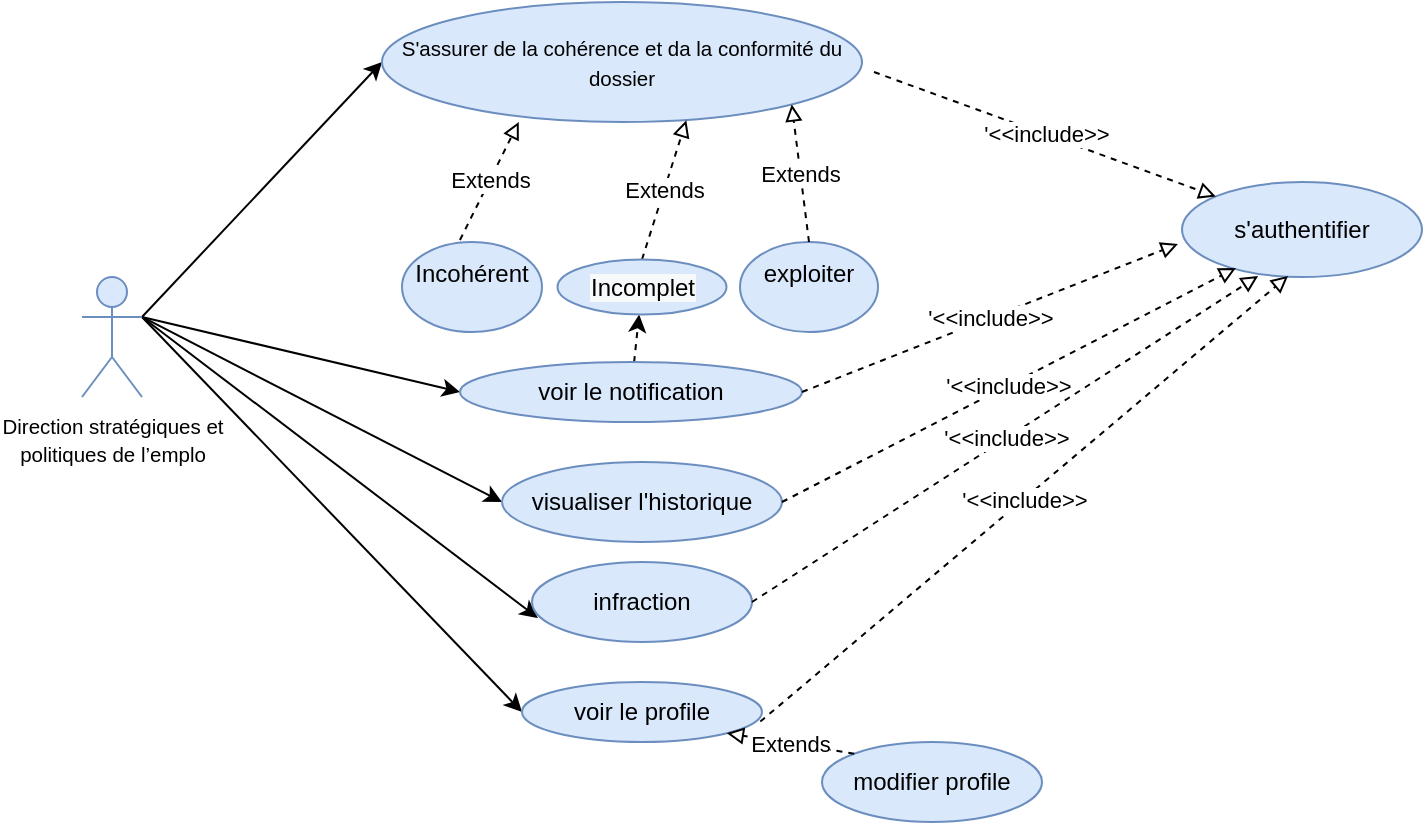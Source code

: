 <mxfile version="19.0.0" type="github"><diagram id="qouxATwl1m7sqnrBkAMj" name="Page-1"><mxGraphModel dx="837" dy="482" grid="1" gridSize="10" guides="1" tooltips="1" connect="1" arrows="1" fold="1" page="1" pageScale="1" pageWidth="827" pageHeight="1169" math="0" shadow="0"><root><mxCell id="0"/><mxCell id="1" parent="0"/><mxCell id="d70XSH-WNf0LBsqFUmpv-40" style="rounded=0;orthogonalLoop=1;jettySize=auto;html=1;exitX=1;exitY=0.333;exitDx=0;exitDy=0;exitPerimeter=0;entryX=0;entryY=0.5;entryDx=0;entryDy=0;" edge="1" parent="1" source="d70XSH-WNf0LBsqFUmpv-1" target="d70XSH-WNf0LBsqFUmpv-2"><mxGeometry relative="1" as="geometry"/></mxCell><mxCell id="d70XSH-WNf0LBsqFUmpv-41" style="edgeStyle=none;rounded=0;orthogonalLoop=1;jettySize=auto;html=1;exitX=1;exitY=0.333;exitDx=0;exitDy=0;exitPerimeter=0;entryX=0;entryY=0.5;entryDx=0;entryDy=0;" edge="1" parent="1" source="d70XSH-WNf0LBsqFUmpv-1" target="d70XSH-WNf0LBsqFUmpv-29"><mxGeometry relative="1" as="geometry"/></mxCell><mxCell id="d70XSH-WNf0LBsqFUmpv-42" style="edgeStyle=none;rounded=0;orthogonalLoop=1;jettySize=auto;html=1;exitX=1;exitY=0.333;exitDx=0;exitDy=0;exitPerimeter=0;entryX=0;entryY=0.5;entryDx=0;entryDy=0;" edge="1" parent="1" source="d70XSH-WNf0LBsqFUmpv-1" target="d70XSH-WNf0LBsqFUmpv-31"><mxGeometry relative="1" as="geometry"/></mxCell><mxCell id="d70XSH-WNf0LBsqFUmpv-43" style="edgeStyle=none;rounded=0;orthogonalLoop=1;jettySize=auto;html=1;exitX=1;exitY=0.333;exitDx=0;exitDy=0;exitPerimeter=0;entryX=0;entryY=0.5;entryDx=0;entryDy=0;" edge="1" parent="1" source="d70XSH-WNf0LBsqFUmpv-1" target="d70XSH-WNf0LBsqFUmpv-30"><mxGeometry relative="1" as="geometry"/></mxCell><mxCell id="d70XSH-WNf0LBsqFUmpv-49" style="edgeStyle=none;rounded=0;orthogonalLoop=1;jettySize=auto;html=1;exitX=1;exitY=0.333;exitDx=0;exitDy=0;exitPerimeter=0;entryX=0.027;entryY=0.7;entryDx=0;entryDy=0;entryPerimeter=0;" edge="1" parent="1" source="d70XSH-WNf0LBsqFUmpv-1" target="d70XSH-WNf0LBsqFUmpv-47"><mxGeometry relative="1" as="geometry"/></mxCell><mxCell id="d70XSH-WNf0LBsqFUmpv-1" value="&lt;span dir=&quot;ltr&quot; role=&quot;presentation&quot; style=&quot;left: 58.759px; top: 510.839px; font-size: 10.256px; font-family: sans-serif; transform: scaleX(1.086);&quot;&gt;Direction strat&lt;/span&gt;&lt;span dir=&quot;ltr&quot; role=&quot;presentation&quot; style=&quot;left: 128.288px; top: 510.839px; font-size: 10.256px; font-family: sans-serif;&quot;&gt;é&lt;/span&gt;&lt;span dir=&quot;ltr&quot; role=&quot;presentation&quot; style=&quot;left: 133.992px; top: 510.839px; font-size: 10.256px; font-family: sans-serif; transform: scaleX(1.059);&quot;&gt;giques et &lt;br&gt;politiques de l&lt;/span&gt;&lt;span dir=&quot;ltr&quot; role=&quot;presentation&quot; style=&quot;left: 253.661px; top: 510.839px; font-size: 10.256px; font-family: sans-serif;&quot;&gt;’&lt;/span&gt;&lt;span dir=&quot;ltr&quot; role=&quot;presentation&quot; style=&quot;left: 256.51px; top: 510.839px; font-size: 10.256px; font-family: sans-serif; transform: scaleX(1.002);&quot;&gt;emplo&lt;/span&gt;" style="shape=umlActor;verticalLabelPosition=bottom;verticalAlign=top;html=1;outlineConnect=0;fillColor=#dae8fc;strokeColor=#6c8ebf;" vertex="1" parent="1"><mxGeometry x="50" y="257.5" width="30" height="60" as="geometry"/></mxCell><mxCell id="d70XSH-WNf0LBsqFUmpv-2" value="&lt;span dir=&quot;ltr&quot; role=&quot;presentation&quot; style=&quot;left: 404.489px; top: 309.086px; font-size: 10.256px; font-family: sans-serif; transform: scaleX(1.064);&quot;&gt;S'assurer de la coh&lt;/span&gt;&lt;span dir=&quot;ltr&quot; role=&quot;presentation&quot; style=&quot;left: 498.137px; top: 309.086px; font-size: 10.256px; font-family: sans-serif;&quot;&gt;é&lt;/span&gt;&lt;span dir=&quot;ltr&quot; role=&quot;presentation&quot; style=&quot;left: 503.841px; top: 309.086px; font-size: 10.256px; font-family: sans-serif; transform: scaleX(1.033);&quot;&gt;rence et da la conformit&lt;/span&gt;&lt;span dir=&quot;ltr&quot; role=&quot;presentation&quot; style=&quot;left: 619.538px; top: 309.086px; font-size: 10.256px; font-family: sans-serif;&quot;&gt;é&lt;/span&gt;&lt;span dir=&quot;ltr&quot; role=&quot;presentation&quot; style=&quot;left: 625.242px; top: 309.086px; font-size: 10.256px; font-family: sans-serif;&quot;&gt; &lt;/span&gt;&lt;span dir=&quot;ltr&quot; role=&quot;presentation&quot; style=&quot;left: 628.091px; top: 309.086px; font-size: 10.256px; font-family: sans-serif; transform: scaleX(1.103);&quot;&gt;du dossier&lt;/span&gt;" style="ellipse;whiteSpace=wrap;html=1;fillColor=#dae8fc;strokeColor=#6c8ebf;" vertex="1" parent="1"><mxGeometry x="200" y="120" width="240" height="60" as="geometry"/></mxCell><mxCell id="d70XSH-WNf0LBsqFUmpv-3" value="&#10;Incohérent&#10;&#10;" style="ellipse;whiteSpace=wrap;html=1;fillColor=#dae8fc;strokeColor=#6c8ebf;" vertex="1" parent="1"><mxGeometry x="210" y="240" width="70" height="45" as="geometry"/></mxCell><mxCell id="d70XSH-WNf0LBsqFUmpv-5" value="&#10;exploiter&#10;&#10;" style="ellipse;whiteSpace=wrap;html=1;fillColor=#dae8fc;strokeColor=#6c8ebf;" vertex="1" parent="1"><mxGeometry x="379" y="240" width="69" height="45" as="geometry"/></mxCell><mxCell id="d70XSH-WNf0LBsqFUmpv-23" value="Extends" style="endArrow=block;endFill=0;html=1;rounded=0;exitX=0.5;exitY=0;exitDx=0;exitDy=0;dashed=1;entryX=0.634;entryY=0.986;entryDx=0;entryDy=0;entryPerimeter=0;" edge="1" parent="1" source="d70XSH-WNf0LBsqFUmpv-52" target="d70XSH-WNf0LBsqFUmpv-2"><mxGeometry width="160" relative="1" as="geometry"><mxPoint x="323" y="250" as="sourcePoint"/><mxPoint x="480" y="240" as="targetPoint"/></mxGeometry></mxCell><mxCell id="d70XSH-WNf0LBsqFUmpv-24" value="Extends" style="endArrow=block;endFill=0;html=1;rounded=0;exitX=0.414;exitY=-0.022;exitDx=0;exitDy=0;dashed=1;exitPerimeter=0;entryX=0.285;entryY=1;entryDx=0;entryDy=0;entryPerimeter=0;" edge="1" parent="1" source="d70XSH-WNf0LBsqFUmpv-3" target="d70XSH-WNf0LBsqFUmpv-2"><mxGeometry width="160" relative="1" as="geometry"><mxPoint x="260" y="250" as="sourcePoint"/><mxPoint x="260" y="190" as="targetPoint"/></mxGeometry></mxCell><mxCell id="d70XSH-WNf0LBsqFUmpv-25" value="Extends" style="endArrow=block;endFill=0;html=1;rounded=0;exitX=0.5;exitY=0;exitDx=0;exitDy=0;dashed=1;entryX=1;entryY=1;entryDx=0;entryDy=0;" edge="1" parent="1" source="d70XSH-WNf0LBsqFUmpv-5" target="d70XSH-WNf0LBsqFUmpv-2"><mxGeometry width="160" relative="1" as="geometry"><mxPoint x="400" y="240" as="sourcePoint"/><mxPoint x="400" y="180" as="targetPoint"/></mxGeometry></mxCell><mxCell id="d70XSH-WNf0LBsqFUmpv-27" value="s'authentifier" style="ellipse;whiteSpace=wrap;html=1;fillColor=#dae8fc;strokeColor=#6c8ebf;" vertex="1" parent="1"><mxGeometry x="600" y="210" width="120" height="47.5" as="geometry"/></mxCell><mxCell id="d70XSH-WNf0LBsqFUmpv-28" value="modifier profile" style="ellipse;whiteSpace=wrap;html=1;fillColor=#dae8fc;strokeColor=#6c8ebf;" vertex="1" parent="1"><mxGeometry x="420" y="490" width="110" height="40" as="geometry"/></mxCell><mxCell id="d70XSH-WNf0LBsqFUmpv-54" value="" style="edgeStyle=none;rounded=0;orthogonalLoop=1;jettySize=auto;html=1;dashed=1;" edge="1" parent="1" source="d70XSH-WNf0LBsqFUmpv-29" target="d70XSH-WNf0LBsqFUmpv-52"><mxGeometry relative="1" as="geometry"/></mxCell><mxCell id="d70XSH-WNf0LBsqFUmpv-29" value="voir le notification" style="ellipse;whiteSpace=wrap;html=1;fillColor=#dae8fc;strokeColor=#6c8ebf;" vertex="1" parent="1"><mxGeometry x="239" y="300" width="171" height="30" as="geometry"/></mxCell><mxCell id="d70XSH-WNf0LBsqFUmpv-30" value="voir le profile" style="ellipse;whiteSpace=wrap;html=1;fillColor=#dae8fc;strokeColor=#6c8ebf;" vertex="1" parent="1"><mxGeometry x="270" y="460" width="120" height="30" as="geometry"/></mxCell><mxCell id="d70XSH-WNf0LBsqFUmpv-31" value="visualiser l'historique" style="ellipse;whiteSpace=wrap;html=1;fillColor=#dae8fc;strokeColor=#6c8ebf;" vertex="1" parent="1"><mxGeometry x="260" y="350" width="140" height="40" as="geometry"/></mxCell><mxCell id="d70XSH-WNf0LBsqFUmpv-32" value="'&amp;lt;&amp;lt;include&amp;gt;&amp;gt;" style="endArrow=block;endFill=0;html=1;rounded=0;exitX=1;exitY=0.5;exitDx=0;exitDy=0;dashed=1;entryX=0;entryY=0;entryDx=0;entryDy=0;" edge="1" parent="1"><mxGeometry width="160" relative="1" as="geometry"><mxPoint x="446" y="155" as="sourcePoint"/><mxPoint x="616.899" y="217.228" as="targetPoint"/></mxGeometry></mxCell><mxCell id="d70XSH-WNf0LBsqFUmpv-33" value="'&amp;lt;&amp;lt;include&amp;gt;&amp;gt;" style="endArrow=block;endFill=0;html=1;rounded=0;dashed=1;entryX=0.225;entryY=0.905;entryDx=0;entryDy=0;exitX=1;exitY=0.5;exitDx=0;exitDy=0;entryPerimeter=0;" edge="1" parent="1" source="d70XSH-WNf0LBsqFUmpv-31" target="d70XSH-WNf0LBsqFUmpv-27"><mxGeometry width="160" relative="1" as="geometry"><mxPoint x="400" y="380" as="sourcePoint"/><mxPoint x="626.899" y="227.228" as="targetPoint"/></mxGeometry></mxCell><mxCell id="d70XSH-WNf0LBsqFUmpv-34" value="'&amp;lt;&amp;lt;include&amp;gt;&amp;gt;" style="endArrow=block;endFill=0;html=1;rounded=0;exitX=1;exitY=0.5;exitDx=0;exitDy=0;dashed=1;entryX=-0.017;entryY=0.653;entryDx=0;entryDy=0;entryPerimeter=0;" edge="1" parent="1" source="d70XSH-WNf0LBsqFUmpv-29" target="d70XSH-WNf0LBsqFUmpv-27"><mxGeometry width="160" relative="1" as="geometry"><mxPoint x="463.5" y="170" as="sourcePoint"/><mxPoint x="610" y="250" as="targetPoint"/></mxGeometry></mxCell><mxCell id="d70XSH-WNf0LBsqFUmpv-35" value="'&amp;lt;&amp;lt;include&amp;gt;&amp;gt;" style="endArrow=block;endFill=0;html=1;rounded=0;exitX=0.993;exitY=0.66;exitDx=0;exitDy=0;dashed=1;exitPerimeter=0;entryX=0.442;entryY=0.989;entryDx=0;entryDy=0;entryPerimeter=0;" edge="1" parent="1" source="d70XSH-WNf0LBsqFUmpv-30" target="d70XSH-WNf0LBsqFUmpv-27"><mxGeometry width="160" relative="1" as="geometry"><mxPoint x="473.5" y="180" as="sourcePoint"/><mxPoint x="660" y="260" as="targetPoint"/></mxGeometry></mxCell><mxCell id="d70XSH-WNf0LBsqFUmpv-46" value="Extends" style="endArrow=block;endFill=0;html=1;rounded=0;exitX=0;exitY=0;exitDx=0;exitDy=0;dashed=1;entryX=1;entryY=1;entryDx=0;entryDy=0;" edge="1" parent="1" source="d70XSH-WNf0LBsqFUmpv-28" target="d70XSH-WNf0LBsqFUmpv-30"><mxGeometry width="160" relative="1" as="geometry"><mxPoint x="388.87" y="510" as="sourcePoint"/><mxPoint x="420.0" y="460.99" as="targetPoint"/></mxGeometry></mxCell><mxCell id="d70XSH-WNf0LBsqFUmpv-47" value="infraction" style="ellipse;whiteSpace=wrap;html=1;fillColor=#dae8fc;strokeColor=#6c8ebf;" vertex="1" parent="1"><mxGeometry x="275" y="400" width="110" height="40" as="geometry"/></mxCell><mxCell id="d70XSH-WNf0LBsqFUmpv-51" value="'&amp;lt;&amp;lt;include&amp;gt;&amp;gt;" style="endArrow=block;endFill=0;html=1;rounded=0;dashed=1;entryX=0.317;entryY=0.989;entryDx=0;entryDy=0;exitX=1;exitY=0.5;exitDx=0;exitDy=0;entryPerimeter=0;" edge="1" parent="1" source="d70XSH-WNf0LBsqFUmpv-47" target="d70XSH-WNf0LBsqFUmpv-27"><mxGeometry width="160" relative="1" as="geometry"><mxPoint x="410" y="380" as="sourcePoint"/><mxPoint x="637" y="262.987" as="targetPoint"/></mxGeometry></mxCell><mxCell id="d70XSH-WNf0LBsqFUmpv-52" value="&#10;&lt;br style=&quot;color: rgb(0, 0, 0); font-family: Helvetica; font-size: 12px; font-style: normal; font-variant-ligatures: normal; font-variant-caps: normal; font-weight: 400; letter-spacing: normal; orphans: 2; text-align: center; text-indent: 0px; text-transform: none; widows: 2; word-spacing: 0px; -webkit-text-stroke-width: 0px; background-color: rgb(248, 249, 250); text-decoration-thickness: initial; text-decoration-style: initial; text-decoration-color: initial;&quot;&gt;&lt;span style=&quot;color: rgb(0, 0, 0); font-family: Helvetica; font-size: 12px; font-style: normal; font-variant-ligatures: normal; font-variant-caps: normal; font-weight: 400; letter-spacing: normal; orphans: 2; text-align: center; text-indent: 0px; text-transform: none; widows: 2; word-spacing: 0px; -webkit-text-stroke-width: 0px; background-color: rgb(248, 249, 250); text-decoration-thickness: initial; text-decoration-style: initial; text-decoration-color: initial; float: none; display: inline !important;&quot;&gt;Incomplet&lt;/span&gt;&#10;&#10;" style="ellipse;whiteSpace=wrap;html=1;fillColor=#dae8fc;strokeColor=#6c8ebf;" vertex="1" parent="1"><mxGeometry x="287.75" y="248.75" width="84.5" height="27.5" as="geometry"/></mxCell></root></mxGraphModel></diagram></mxfile>